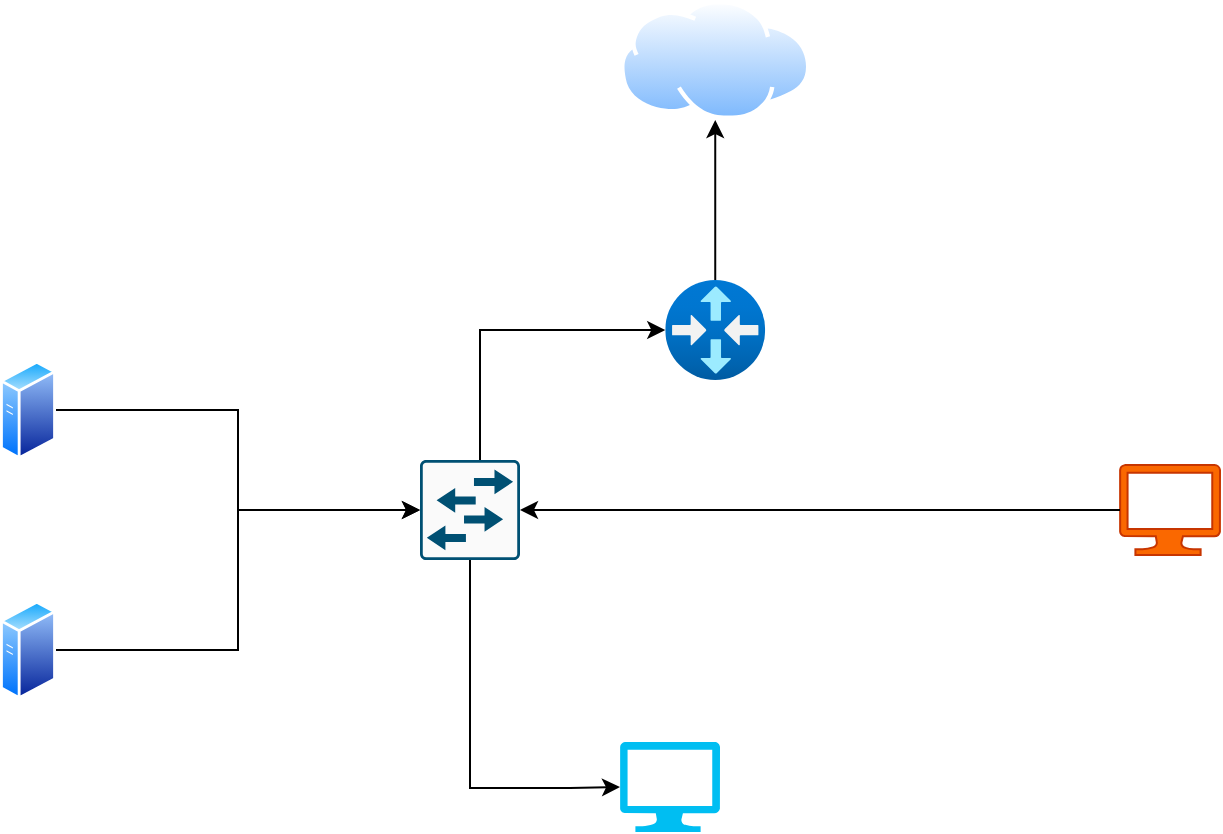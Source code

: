 <mxfile version="24.0.2" type="github">
  <diagram id="l8hXMBHkgcEJcSW0mbfh" name="Page-1">
    <mxGraphModel dx="1050" dy="546" grid="1" gridSize="10" guides="1" tooltips="1" connect="1" arrows="1" fold="1" page="1" pageScale="1" pageWidth="1169" pageHeight="827" math="0" shadow="0">
      <root>
        <mxCell id="0" />
        <mxCell id="1" parent="0" />
        <mxCell id="HFkbGWzhtWchpnAS7qv4-1" value="" style="image;aspect=fixed;perimeter=ellipsePerimeter;html=1;align=center;shadow=0;dashed=0;spacingTop=3;image=img/lib/active_directory/generic_server.svg;" vertex="1" parent="1">
          <mxGeometry x="80" y="200" width="28.0" height="50" as="geometry" />
        </mxCell>
        <mxCell id="HFkbGWzhtWchpnAS7qv4-2" value="" style="image;aspect=fixed;perimeter=ellipsePerimeter;html=1;align=center;shadow=0;dashed=0;spacingTop=3;image=img/lib/active_directory/generic_server.svg;" vertex="1" parent="1">
          <mxGeometry x="80" y="320" width="28.0" height="50" as="geometry" />
        </mxCell>
        <mxCell id="HFkbGWzhtWchpnAS7qv4-3" value="" style="verticalLabelPosition=bottom;html=1;verticalAlign=top;align=center;strokeColor=none;fillColor=#00BEF2;shape=mxgraph.azure.computer;pointerEvents=1;" vertex="1" parent="1">
          <mxGeometry x="390" y="391" width="50" height="45" as="geometry" />
        </mxCell>
        <mxCell id="HFkbGWzhtWchpnAS7qv4-4" value="" style="verticalLabelPosition=bottom;html=1;verticalAlign=top;align=center;strokeColor=#C73500;fillColor=#fa6800;shape=mxgraph.azure.computer;pointerEvents=1;fontColor=#000000;" vertex="1" parent="1">
          <mxGeometry x="640" y="252.5" width="50" height="45" as="geometry" />
        </mxCell>
        <mxCell id="HFkbGWzhtWchpnAS7qv4-17" style="edgeStyle=orthogonalEdgeStyle;rounded=0;orthogonalLoop=1;jettySize=auto;html=1;" edge="1" parent="1" source="HFkbGWzhtWchpnAS7qv4-6" target="HFkbGWzhtWchpnAS7qv4-7">
          <mxGeometry relative="1" as="geometry">
            <Array as="points">
              <mxPoint x="320" y="185" />
            </Array>
          </mxGeometry>
        </mxCell>
        <mxCell id="HFkbGWzhtWchpnAS7qv4-6" value="" style="sketch=0;points=[[0.015,0.015,0],[0.985,0.015,0],[0.985,0.985,0],[0.015,0.985,0],[0.25,0,0],[0.5,0,0],[0.75,0,0],[1,0.25,0],[1,0.5,0],[1,0.75,0],[0.75,1,0],[0.5,1,0],[0.25,1,0],[0,0.75,0],[0,0.5,0],[0,0.25,0]];verticalLabelPosition=bottom;html=1;verticalAlign=top;aspect=fixed;align=center;pointerEvents=1;shape=mxgraph.cisco19.rect;prIcon=workgroup_switch;fillColor=#FAFAFA;strokeColor=#005073;" vertex="1" parent="1">
          <mxGeometry x="290" y="250" width="50" height="50" as="geometry" />
        </mxCell>
        <mxCell id="HFkbGWzhtWchpnAS7qv4-12" value="" style="edgeStyle=orthogonalEdgeStyle;rounded=0;orthogonalLoop=1;jettySize=auto;html=1;" edge="1" parent="1" source="HFkbGWzhtWchpnAS7qv4-7" target="HFkbGWzhtWchpnAS7qv4-9">
          <mxGeometry relative="1" as="geometry" />
        </mxCell>
        <mxCell id="HFkbGWzhtWchpnAS7qv4-7" value="" style="image;aspect=fixed;html=1;points=[];align=center;fontSize=12;image=img/lib/azure2/networking/Virtual_Router.svg;" vertex="1" parent="1">
          <mxGeometry x="412.62" y="160" width="50" height="50" as="geometry" />
        </mxCell>
        <mxCell id="HFkbGWzhtWchpnAS7qv4-9" value="" style="image;aspect=fixed;perimeter=ellipsePerimeter;html=1;align=center;shadow=0;dashed=0;spacingTop=3;image=img/lib/active_directory/internet_cloud.svg;" vertex="1" parent="1">
          <mxGeometry x="390" y="20" width="95.24" height="60" as="geometry" />
        </mxCell>
        <mxCell id="HFkbGWzhtWchpnAS7qv4-14" style="edgeStyle=orthogonalEdgeStyle;rounded=0;orthogonalLoop=1;jettySize=auto;html=1;entryX=0;entryY=0.5;entryDx=0;entryDy=0;entryPerimeter=0;" edge="1" parent="1" source="HFkbGWzhtWchpnAS7qv4-6" target="HFkbGWzhtWchpnAS7qv4-3">
          <mxGeometry relative="1" as="geometry">
            <Array as="points">
              <mxPoint x="315" y="414" />
              <mxPoint x="365" y="414" />
            </Array>
          </mxGeometry>
        </mxCell>
        <mxCell id="HFkbGWzhtWchpnAS7qv4-19" style="edgeStyle=orthogonalEdgeStyle;rounded=0;orthogonalLoop=1;jettySize=auto;html=1;entryX=0;entryY=0.5;entryDx=0;entryDy=0;entryPerimeter=0;" edge="1" parent="1" source="HFkbGWzhtWchpnAS7qv4-1" target="HFkbGWzhtWchpnAS7qv4-6">
          <mxGeometry relative="1" as="geometry" />
        </mxCell>
        <mxCell id="HFkbGWzhtWchpnAS7qv4-20" style="edgeStyle=orthogonalEdgeStyle;rounded=0;orthogonalLoop=1;jettySize=auto;html=1;entryX=0;entryY=0.5;entryDx=0;entryDy=0;entryPerimeter=0;" edge="1" parent="1" source="HFkbGWzhtWchpnAS7qv4-2" target="HFkbGWzhtWchpnAS7qv4-6">
          <mxGeometry relative="1" as="geometry" />
        </mxCell>
        <mxCell id="HFkbGWzhtWchpnAS7qv4-21" style="edgeStyle=orthogonalEdgeStyle;rounded=0;orthogonalLoop=1;jettySize=auto;html=1;entryX=1;entryY=0.5;entryDx=0;entryDy=0;entryPerimeter=0;" edge="1" parent="1" source="HFkbGWzhtWchpnAS7qv4-4" target="HFkbGWzhtWchpnAS7qv4-6">
          <mxGeometry relative="1" as="geometry" />
        </mxCell>
      </root>
    </mxGraphModel>
  </diagram>
</mxfile>
